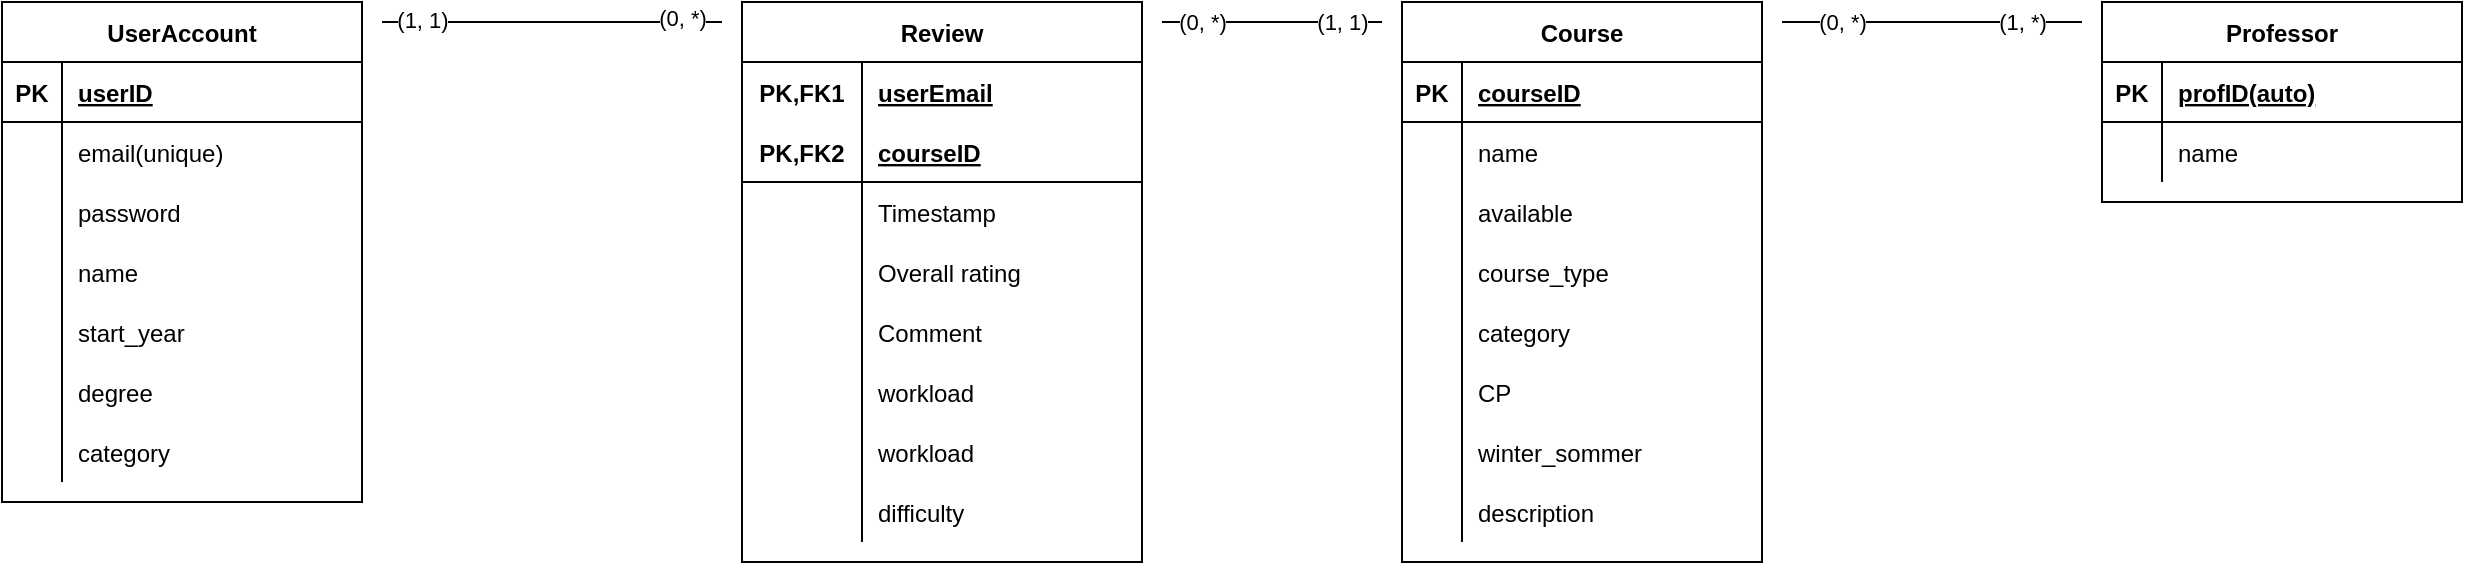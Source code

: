 <mxfile version="13.7.9" type="device"><diagram id="c5sWWQLXmbytfApVnVWo" name="Page-1"><mxGraphModel dx="1024" dy="599" grid="1" gridSize="10" guides="1" tooltips="1" connect="1" arrows="1" fold="1" page="1" pageScale="1" pageWidth="827" pageHeight="1169" math="0" shadow="0"><root><mxCell id="0"/><mxCell id="1" parent="0"/><mxCell id="COSJbaJv8XqN8ZDeL6Fu-1" value="UserAccount" style="shape=table;startSize=30;container=1;collapsible=1;childLayout=tableLayout;fixedRows=1;rowLines=0;fontStyle=1;align=center;resizeLast=1;" parent="1" vertex="1"><mxGeometry x="20" y="100" width="180" height="250" as="geometry"/></mxCell><mxCell id="COSJbaJv8XqN8ZDeL6Fu-2" value="" style="shape=partialRectangle;collapsible=0;dropTarget=0;pointerEvents=0;fillColor=none;top=0;left=0;bottom=1;right=0;points=[[0,0.5],[1,0.5]];portConstraint=eastwest;" parent="COSJbaJv8XqN8ZDeL6Fu-1" vertex="1"><mxGeometry y="30" width="180" height="30" as="geometry"/></mxCell><mxCell id="COSJbaJv8XqN8ZDeL6Fu-3" value="PK" style="shape=partialRectangle;connectable=0;fillColor=none;top=0;left=0;bottom=0;right=0;fontStyle=1;overflow=hidden;" parent="COSJbaJv8XqN8ZDeL6Fu-2" vertex="1"><mxGeometry width="30" height="30" as="geometry"/></mxCell><mxCell id="COSJbaJv8XqN8ZDeL6Fu-4" value="userID" style="shape=partialRectangle;connectable=0;fillColor=none;top=0;left=0;bottom=0;right=0;align=left;spacingLeft=6;fontStyle=5;overflow=hidden;" parent="COSJbaJv8XqN8ZDeL6Fu-2" vertex="1"><mxGeometry x="30" width="150" height="30" as="geometry"/></mxCell><mxCell id="CO6iUV0Md3ALq4GfzVg--3" style="shape=partialRectangle;collapsible=0;dropTarget=0;pointerEvents=0;fillColor=none;top=0;left=0;bottom=0;right=0;points=[[0,0.5],[1,0.5]];portConstraint=eastwest;" vertex="1" parent="COSJbaJv8XqN8ZDeL6Fu-1"><mxGeometry y="60" width="180" height="30" as="geometry"/></mxCell><mxCell id="CO6iUV0Md3ALq4GfzVg--4" style="shape=partialRectangle;connectable=0;fillColor=none;top=0;left=0;bottom=0;right=0;editable=1;overflow=hidden;" vertex="1" parent="CO6iUV0Md3ALq4GfzVg--3"><mxGeometry width="30" height="30" as="geometry"/></mxCell><mxCell id="CO6iUV0Md3ALq4GfzVg--5" value="email(unique)" style="shape=partialRectangle;connectable=0;fillColor=none;top=0;left=0;bottom=0;right=0;align=left;spacingLeft=6;overflow=hidden;" vertex="1" parent="CO6iUV0Md3ALq4GfzVg--3"><mxGeometry x="30" width="150" height="30" as="geometry"/></mxCell><mxCell id="COSJbaJv8XqN8ZDeL6Fu-5" value="" style="shape=partialRectangle;collapsible=0;dropTarget=0;pointerEvents=0;fillColor=none;top=0;left=0;bottom=0;right=0;points=[[0,0.5],[1,0.5]];portConstraint=eastwest;" parent="COSJbaJv8XqN8ZDeL6Fu-1" vertex="1"><mxGeometry y="90" width="180" height="30" as="geometry"/></mxCell><mxCell id="COSJbaJv8XqN8ZDeL6Fu-6" value="" style="shape=partialRectangle;connectable=0;fillColor=none;top=0;left=0;bottom=0;right=0;editable=1;overflow=hidden;" parent="COSJbaJv8XqN8ZDeL6Fu-5" vertex="1"><mxGeometry width="30" height="30" as="geometry"/></mxCell><mxCell id="COSJbaJv8XqN8ZDeL6Fu-7" value="password" style="shape=partialRectangle;connectable=0;fillColor=none;top=0;left=0;bottom=0;right=0;align=left;spacingLeft=6;overflow=hidden;" parent="COSJbaJv8XqN8ZDeL6Fu-5" vertex="1"><mxGeometry x="30" width="150" height="30" as="geometry"/></mxCell><mxCell id="COSJbaJv8XqN8ZDeL6Fu-8" value="" style="shape=partialRectangle;collapsible=0;dropTarget=0;pointerEvents=0;fillColor=none;top=0;left=0;bottom=0;right=0;points=[[0,0.5],[1,0.5]];portConstraint=eastwest;" parent="COSJbaJv8XqN8ZDeL6Fu-1" vertex="1"><mxGeometry y="120" width="180" height="30" as="geometry"/></mxCell><mxCell id="COSJbaJv8XqN8ZDeL6Fu-9" value="" style="shape=partialRectangle;connectable=0;fillColor=none;top=0;left=0;bottom=0;right=0;editable=1;overflow=hidden;" parent="COSJbaJv8XqN8ZDeL6Fu-8" vertex="1"><mxGeometry width="30" height="30" as="geometry"/></mxCell><mxCell id="COSJbaJv8XqN8ZDeL6Fu-10" value="name" style="shape=partialRectangle;connectable=0;fillColor=none;top=0;left=0;bottom=0;right=0;align=left;spacingLeft=6;overflow=hidden;" parent="COSJbaJv8XqN8ZDeL6Fu-8" vertex="1"><mxGeometry x="30" width="150" height="30" as="geometry"/></mxCell><mxCell id="COSJbaJv8XqN8ZDeL6Fu-11" value="" style="shape=partialRectangle;collapsible=0;dropTarget=0;pointerEvents=0;fillColor=none;top=0;left=0;bottom=0;right=0;points=[[0,0.5],[1,0.5]];portConstraint=eastwest;" parent="COSJbaJv8XqN8ZDeL6Fu-1" vertex="1"><mxGeometry y="150" width="180" height="30" as="geometry"/></mxCell><mxCell id="COSJbaJv8XqN8ZDeL6Fu-12" value="" style="shape=partialRectangle;connectable=0;fillColor=none;top=0;left=0;bottom=0;right=0;editable=1;overflow=hidden;" parent="COSJbaJv8XqN8ZDeL6Fu-11" vertex="1"><mxGeometry width="30" height="30" as="geometry"/></mxCell><mxCell id="COSJbaJv8XqN8ZDeL6Fu-13" value="start_year" style="shape=partialRectangle;connectable=0;fillColor=none;top=0;left=0;bottom=0;right=0;align=left;spacingLeft=6;overflow=hidden;" parent="COSJbaJv8XqN8ZDeL6Fu-11" vertex="1"><mxGeometry x="30" width="150" height="30" as="geometry"/></mxCell><mxCell id="COSJbaJv8XqN8ZDeL6Fu-20" style="shape=partialRectangle;collapsible=0;dropTarget=0;pointerEvents=0;fillColor=none;top=0;left=0;bottom=0;right=0;points=[[0,0.5],[1,0.5]];portConstraint=eastwest;" parent="COSJbaJv8XqN8ZDeL6Fu-1" vertex="1"><mxGeometry y="180" width="180" height="30" as="geometry"/></mxCell><mxCell id="COSJbaJv8XqN8ZDeL6Fu-21" style="shape=partialRectangle;connectable=0;fillColor=none;top=0;left=0;bottom=0;right=0;editable=1;overflow=hidden;" parent="COSJbaJv8XqN8ZDeL6Fu-20" vertex="1"><mxGeometry width="30" height="30" as="geometry"/></mxCell><mxCell id="COSJbaJv8XqN8ZDeL6Fu-22" value="degree" style="shape=partialRectangle;connectable=0;fillColor=none;top=0;left=0;bottom=0;right=0;align=left;spacingLeft=6;overflow=hidden;" parent="COSJbaJv8XqN8ZDeL6Fu-20" vertex="1"><mxGeometry x="30" width="150" height="30" as="geometry"/></mxCell><mxCell id="COSJbaJv8XqN8ZDeL6Fu-23" style="shape=partialRectangle;collapsible=0;dropTarget=0;pointerEvents=0;fillColor=none;top=0;left=0;bottom=0;right=0;points=[[0,0.5],[1,0.5]];portConstraint=eastwest;" parent="COSJbaJv8XqN8ZDeL6Fu-1" vertex="1"><mxGeometry y="210" width="180" height="30" as="geometry"/></mxCell><mxCell id="COSJbaJv8XqN8ZDeL6Fu-24" value="" style="shape=partialRectangle;connectable=0;fillColor=none;top=0;left=0;bottom=0;right=0;editable=1;overflow=hidden;" parent="COSJbaJv8XqN8ZDeL6Fu-23" vertex="1"><mxGeometry width="30" height="30" as="geometry"/></mxCell><mxCell id="COSJbaJv8XqN8ZDeL6Fu-25" value="category" style="shape=partialRectangle;connectable=0;fillColor=none;top=0;left=0;bottom=0;right=0;align=left;spacingLeft=6;overflow=hidden;" parent="COSJbaJv8XqN8ZDeL6Fu-23" vertex="1"><mxGeometry x="30" width="150" height="30" as="geometry"/></mxCell><mxCell id="CO6iUV0Md3ALq4GfzVg--6" value="" style="endArrow=none;html=1;" edge="1" parent="1"><mxGeometry width="50" height="50" relative="1" as="geometry"><mxPoint x="910" y="110" as="sourcePoint"/><mxPoint x="1060" y="110" as="targetPoint"/></mxGeometry></mxCell><mxCell id="CO6iUV0Md3ALq4GfzVg--7" value="(1, *)" style="edgeLabel;html=1;align=center;verticalAlign=middle;resizable=0;points=[];" vertex="1" connectable="0" parent="CO6iUV0Md3ALq4GfzVg--6"><mxGeometry x="0.811" y="4" relative="1" as="geometry"><mxPoint x="-16" y="4" as="offset"/></mxGeometry></mxCell><mxCell id="CO6iUV0Md3ALq4GfzVg--8" value="(0, *)" style="edgeLabel;html=1;align=center;verticalAlign=middle;resizable=0;points=[];" vertex="1" connectable="0" parent="CO6iUV0Md3ALq4GfzVg--6"><mxGeometry x="-0.813" y="5" relative="1" as="geometry"><mxPoint x="16" y="5" as="offset"/></mxGeometry></mxCell><mxCell id="CO6iUV0Md3ALq4GfzVg--12" value="" style="endArrow=none;html=1;" edge="1" parent="1"><mxGeometry width="50" height="50" relative="1" as="geometry"><mxPoint x="600" y="110" as="sourcePoint"/><mxPoint x="710" y="110" as="targetPoint"/></mxGeometry></mxCell><mxCell id="CO6iUV0Md3ALq4GfzVg--13" value="(1, 1)" style="edgeLabel;html=1;align=center;verticalAlign=middle;resizable=0;points=[];" vertex="1" connectable="0" parent="CO6iUV0Md3ALq4GfzVg--12"><mxGeometry x="0.676" y="2" relative="1" as="geometry"><mxPoint x="-2" y="2" as="offset"/></mxGeometry></mxCell><mxCell id="CO6iUV0Md3ALq4GfzVg--14" value="(0, *)" style="edgeLabel;html=1;align=center;verticalAlign=middle;resizable=0;points=[];" vertex="1" connectable="0" parent="CO6iUV0Md3ALq4GfzVg--12"><mxGeometry x="-0.778" y="-3" relative="1" as="geometry"><mxPoint x="8" y="-3" as="offset"/></mxGeometry></mxCell><mxCell id="CO6iUV0Md3ALq4GfzVg--15" value="" style="endArrow=none;html=1;" edge="1" parent="1"><mxGeometry width="50" height="50" relative="1" as="geometry"><mxPoint x="210" y="110" as="sourcePoint"/><mxPoint x="380" y="110" as="targetPoint"/></mxGeometry></mxCell><mxCell id="CO6iUV0Md3ALq4GfzVg--16" value="(1, 1)" style="edgeLabel;html=1;align=center;verticalAlign=middle;resizable=0;points=[];" vertex="1" connectable="0" parent="CO6iUV0Md3ALq4GfzVg--15"><mxGeometry x="-0.892" y="1" relative="1" as="geometry"><mxPoint x="11" as="offset"/></mxGeometry></mxCell><mxCell id="CO6iUV0Md3ALq4GfzVg--17" value="(0, *)" style="edgeLabel;html=1;align=center;verticalAlign=middle;resizable=0;points=[];" vertex="1" connectable="0" parent="CO6iUV0Md3ALq4GfzVg--15"><mxGeometry x="0.802" y="2" relative="1" as="geometry"><mxPoint x="-3" as="offset"/></mxGeometry></mxCell><mxCell id="COSJbaJv8XqN8ZDeL6Fu-67" value="Review" style="shape=table;startSize=30;container=1;collapsible=1;childLayout=tableLayout;fixedRows=1;rowLines=0;fontStyle=1;align=center;resizeLast=1;" parent="1" vertex="1"><mxGeometry x="390" y="100" width="200" height="280" as="geometry"/></mxCell><mxCell id="COSJbaJv8XqN8ZDeL6Fu-68" value="" style="shape=partialRectangle;collapsible=0;dropTarget=0;pointerEvents=0;fillColor=none;top=0;left=0;bottom=0;right=0;points=[[0,0.5],[1,0.5]];portConstraint=eastwest;" parent="COSJbaJv8XqN8ZDeL6Fu-67" vertex="1"><mxGeometry y="30" width="200" height="30" as="geometry"/></mxCell><mxCell id="COSJbaJv8XqN8ZDeL6Fu-69" value="PK,FK1" style="shape=partialRectangle;connectable=0;fillColor=none;top=0;left=0;bottom=0;right=0;fontStyle=1;overflow=hidden;" parent="COSJbaJv8XqN8ZDeL6Fu-68" vertex="1"><mxGeometry width="60" height="30" as="geometry"/></mxCell><mxCell id="COSJbaJv8XqN8ZDeL6Fu-70" value="userEmail" style="shape=partialRectangle;connectable=0;fillColor=none;top=0;left=0;bottom=0;right=0;align=left;spacingLeft=6;fontStyle=5;overflow=hidden;" parent="COSJbaJv8XqN8ZDeL6Fu-68" vertex="1"><mxGeometry x="60" width="140" height="30" as="geometry"/></mxCell><mxCell id="COSJbaJv8XqN8ZDeL6Fu-71" value="" style="shape=partialRectangle;collapsible=0;dropTarget=0;pointerEvents=0;fillColor=none;top=0;left=0;bottom=1;right=0;points=[[0,0.5],[1,0.5]];portConstraint=eastwest;" parent="COSJbaJv8XqN8ZDeL6Fu-67" vertex="1"><mxGeometry y="60" width="200" height="30" as="geometry"/></mxCell><mxCell id="COSJbaJv8XqN8ZDeL6Fu-72" value="PK,FK2" style="shape=partialRectangle;connectable=0;fillColor=none;top=0;left=0;bottom=0;right=0;fontStyle=1;overflow=hidden;" parent="COSJbaJv8XqN8ZDeL6Fu-71" vertex="1"><mxGeometry width="60" height="30" as="geometry"/></mxCell><mxCell id="COSJbaJv8XqN8ZDeL6Fu-73" value="courseID" style="shape=partialRectangle;connectable=0;fillColor=none;top=0;left=0;bottom=0;right=0;align=left;spacingLeft=6;fontStyle=5;overflow=hidden;" parent="COSJbaJv8XqN8ZDeL6Fu-71" vertex="1"><mxGeometry x="60" width="140" height="30" as="geometry"/></mxCell><mxCell id="4_7l9rbQT4MLjAGLlOyu-4" style="shape=partialRectangle;collapsible=0;dropTarget=0;pointerEvents=0;fillColor=none;top=0;left=0;bottom=0;right=0;points=[[0,0.5],[1,0.5]];portConstraint=eastwest;" parent="COSJbaJv8XqN8ZDeL6Fu-67" vertex="1"><mxGeometry y="90" width="200" height="30" as="geometry"/></mxCell><mxCell id="4_7l9rbQT4MLjAGLlOyu-5" style="shape=partialRectangle;connectable=0;fillColor=none;top=0;left=0;bottom=0;right=0;editable=1;overflow=hidden;" parent="4_7l9rbQT4MLjAGLlOyu-4" vertex="1"><mxGeometry width="60" height="30" as="geometry"/></mxCell><mxCell id="4_7l9rbQT4MLjAGLlOyu-6" value="Timestamp" style="shape=partialRectangle;connectable=0;fillColor=none;top=0;left=0;bottom=0;right=0;align=left;spacingLeft=6;overflow=hidden;" parent="4_7l9rbQT4MLjAGLlOyu-4" vertex="1"><mxGeometry x="60" width="140" height="30" as="geometry"/></mxCell><mxCell id="COSJbaJv8XqN8ZDeL6Fu-74" value="" style="shape=partialRectangle;collapsible=0;dropTarget=0;pointerEvents=0;fillColor=none;top=0;left=0;bottom=0;right=0;points=[[0,0.5],[1,0.5]];portConstraint=eastwest;" parent="COSJbaJv8XqN8ZDeL6Fu-67" vertex="1"><mxGeometry y="120" width="200" height="30" as="geometry"/></mxCell><mxCell id="COSJbaJv8XqN8ZDeL6Fu-75" value="" style="shape=partialRectangle;connectable=0;fillColor=none;top=0;left=0;bottom=0;right=0;editable=1;overflow=hidden;" parent="COSJbaJv8XqN8ZDeL6Fu-74" vertex="1"><mxGeometry width="60" height="30" as="geometry"/></mxCell><mxCell id="COSJbaJv8XqN8ZDeL6Fu-76" value="Overall rating" style="shape=partialRectangle;connectable=0;fillColor=none;top=0;left=0;bottom=0;right=0;align=left;spacingLeft=6;overflow=hidden;" parent="COSJbaJv8XqN8ZDeL6Fu-74" vertex="1"><mxGeometry x="60" width="140" height="30" as="geometry"/></mxCell><mxCell id="COSJbaJv8XqN8ZDeL6Fu-77" value="" style="shape=partialRectangle;collapsible=0;dropTarget=0;pointerEvents=0;fillColor=none;top=0;left=0;bottom=0;right=0;points=[[0,0.5],[1,0.5]];portConstraint=eastwest;" parent="COSJbaJv8XqN8ZDeL6Fu-67" vertex="1"><mxGeometry y="150" width="200" height="30" as="geometry"/></mxCell><mxCell id="COSJbaJv8XqN8ZDeL6Fu-78" value="" style="shape=partialRectangle;connectable=0;fillColor=none;top=0;left=0;bottom=0;right=0;editable=1;overflow=hidden;" parent="COSJbaJv8XqN8ZDeL6Fu-77" vertex="1"><mxGeometry width="60" height="30" as="geometry"/></mxCell><mxCell id="COSJbaJv8XqN8ZDeL6Fu-79" value="Comment" style="shape=partialRectangle;connectable=0;fillColor=none;top=0;left=0;bottom=0;right=0;align=left;spacingLeft=6;overflow=hidden;" parent="COSJbaJv8XqN8ZDeL6Fu-77" vertex="1"><mxGeometry x="60" width="140" height="30" as="geometry"/></mxCell><mxCell id="S4m_LVroUnzuTkJydnxR-10" style="shape=partialRectangle;collapsible=0;dropTarget=0;pointerEvents=0;fillColor=none;top=0;left=0;bottom=0;right=0;points=[[0,0.5],[1,0.5]];portConstraint=eastwest;" parent="COSJbaJv8XqN8ZDeL6Fu-67" vertex="1"><mxGeometry y="180" width="200" height="30" as="geometry"/></mxCell><mxCell id="S4m_LVroUnzuTkJydnxR-11" style="shape=partialRectangle;connectable=0;fillColor=none;top=0;left=0;bottom=0;right=0;editable=1;overflow=hidden;" parent="S4m_LVroUnzuTkJydnxR-10" vertex="1"><mxGeometry width="60" height="30" as="geometry"/></mxCell><mxCell id="S4m_LVroUnzuTkJydnxR-12" value="workload" style="shape=partialRectangle;connectable=0;fillColor=none;top=0;left=0;bottom=0;right=0;align=left;spacingLeft=6;overflow=hidden;" parent="S4m_LVroUnzuTkJydnxR-10" vertex="1"><mxGeometry x="60" width="140" height="30" as="geometry"/></mxCell><mxCell id="CO6iUV0Md3ALq4GfzVg--9" style="shape=partialRectangle;collapsible=0;dropTarget=0;pointerEvents=0;fillColor=none;top=0;left=0;bottom=0;right=0;points=[[0,0.5],[1,0.5]];portConstraint=eastwest;" vertex="1" parent="COSJbaJv8XqN8ZDeL6Fu-67"><mxGeometry y="210" width="200" height="30" as="geometry"/></mxCell><mxCell id="CO6iUV0Md3ALq4GfzVg--10" style="shape=partialRectangle;connectable=0;fillColor=none;top=0;left=0;bottom=0;right=0;editable=1;overflow=hidden;" vertex="1" parent="CO6iUV0Md3ALq4GfzVg--9"><mxGeometry width="60" height="30" as="geometry"/></mxCell><mxCell id="CO6iUV0Md3ALq4GfzVg--11" value="workload" style="shape=partialRectangle;connectable=0;fillColor=none;top=0;left=0;bottom=0;right=0;align=left;spacingLeft=6;overflow=hidden;" vertex="1" parent="CO6iUV0Md3ALq4GfzVg--9"><mxGeometry x="60" width="140" height="30" as="geometry"/></mxCell><mxCell id="S4m_LVroUnzuTkJydnxR-7" style="shape=partialRectangle;collapsible=0;dropTarget=0;pointerEvents=0;fillColor=none;top=0;left=0;bottom=0;right=0;points=[[0,0.5],[1,0.5]];portConstraint=eastwest;" parent="COSJbaJv8XqN8ZDeL6Fu-67" vertex="1"><mxGeometry y="240" width="200" height="30" as="geometry"/></mxCell><mxCell id="S4m_LVroUnzuTkJydnxR-8" style="shape=partialRectangle;connectable=0;fillColor=none;top=0;left=0;bottom=0;right=0;editable=1;overflow=hidden;" parent="S4m_LVroUnzuTkJydnxR-7" vertex="1"><mxGeometry width="60" height="30" as="geometry"/></mxCell><mxCell id="S4m_LVroUnzuTkJydnxR-9" value="difficulty" style="shape=partialRectangle;connectable=0;fillColor=none;top=0;left=0;bottom=0;right=0;align=left;spacingLeft=6;overflow=hidden;" parent="S4m_LVroUnzuTkJydnxR-7" vertex="1"><mxGeometry x="60" width="140" height="30" as="geometry"/></mxCell><mxCell id="COSJbaJv8XqN8ZDeL6Fu-26" value="Course" style="shape=table;startSize=30;container=1;collapsible=1;childLayout=tableLayout;fixedRows=1;rowLines=0;fontStyle=1;align=center;resizeLast=1;" parent="1" vertex="1"><mxGeometry x="720" y="100" width="180" height="280" as="geometry"/></mxCell><mxCell id="COSJbaJv8XqN8ZDeL6Fu-27" value="" style="shape=partialRectangle;collapsible=0;dropTarget=0;pointerEvents=0;fillColor=none;top=0;left=0;bottom=1;right=0;points=[[0,0.5],[1,0.5]];portConstraint=eastwest;" parent="COSJbaJv8XqN8ZDeL6Fu-26" vertex="1"><mxGeometry y="30" width="180" height="30" as="geometry"/></mxCell><mxCell id="COSJbaJv8XqN8ZDeL6Fu-28" value="PK" style="shape=partialRectangle;connectable=0;fillColor=none;top=0;left=0;bottom=0;right=0;fontStyle=1;overflow=hidden;" parent="COSJbaJv8XqN8ZDeL6Fu-27" vertex="1"><mxGeometry width="30" height="30" as="geometry"/></mxCell><mxCell id="COSJbaJv8XqN8ZDeL6Fu-29" value="courseID" style="shape=partialRectangle;connectable=0;fillColor=none;top=0;left=0;bottom=0;right=0;align=left;spacingLeft=6;fontStyle=5;overflow=hidden;" parent="COSJbaJv8XqN8ZDeL6Fu-27" vertex="1"><mxGeometry x="30" width="150" height="30" as="geometry"/></mxCell><mxCell id="COSJbaJv8XqN8ZDeL6Fu-30" value="" style="shape=partialRectangle;collapsible=0;dropTarget=0;pointerEvents=0;fillColor=none;top=0;left=0;bottom=0;right=0;points=[[0,0.5],[1,0.5]];portConstraint=eastwest;" parent="COSJbaJv8XqN8ZDeL6Fu-26" vertex="1"><mxGeometry y="60" width="180" height="30" as="geometry"/></mxCell><mxCell id="COSJbaJv8XqN8ZDeL6Fu-31" value="" style="shape=partialRectangle;connectable=0;fillColor=none;top=0;left=0;bottom=0;right=0;editable=1;overflow=hidden;" parent="COSJbaJv8XqN8ZDeL6Fu-30" vertex="1"><mxGeometry width="30" height="30" as="geometry"/></mxCell><mxCell id="COSJbaJv8XqN8ZDeL6Fu-32" value="name" style="shape=partialRectangle;connectable=0;fillColor=none;top=0;left=0;bottom=0;right=0;align=left;spacingLeft=6;overflow=hidden;" parent="COSJbaJv8XqN8ZDeL6Fu-30" vertex="1"><mxGeometry x="30" width="150" height="30" as="geometry"/></mxCell><mxCell id="COSJbaJv8XqN8ZDeL6Fu-33" value="" style="shape=partialRectangle;collapsible=0;dropTarget=0;pointerEvents=0;fillColor=none;top=0;left=0;bottom=0;right=0;points=[[0,0.5],[1,0.5]];portConstraint=eastwest;" parent="COSJbaJv8XqN8ZDeL6Fu-26" vertex="1"><mxGeometry y="90" width="180" height="30" as="geometry"/></mxCell><mxCell id="COSJbaJv8XqN8ZDeL6Fu-34" value="" style="shape=partialRectangle;connectable=0;fillColor=none;top=0;left=0;bottom=0;right=0;editable=1;overflow=hidden;" parent="COSJbaJv8XqN8ZDeL6Fu-33" vertex="1"><mxGeometry width="30" height="30" as="geometry"/></mxCell><mxCell id="COSJbaJv8XqN8ZDeL6Fu-35" value="available" style="shape=partialRectangle;connectable=0;fillColor=none;top=0;left=0;bottom=0;right=0;align=left;spacingLeft=6;overflow=hidden;" parent="COSJbaJv8XqN8ZDeL6Fu-33" vertex="1"><mxGeometry x="30" width="150" height="30" as="geometry"/></mxCell><mxCell id="COSJbaJv8XqN8ZDeL6Fu-36" value="" style="shape=partialRectangle;collapsible=0;dropTarget=0;pointerEvents=0;fillColor=none;top=0;left=0;bottom=0;right=0;points=[[0,0.5],[1,0.5]];portConstraint=eastwest;" parent="COSJbaJv8XqN8ZDeL6Fu-26" vertex="1"><mxGeometry y="120" width="180" height="30" as="geometry"/></mxCell><mxCell id="COSJbaJv8XqN8ZDeL6Fu-37" value="" style="shape=partialRectangle;connectable=0;fillColor=none;top=0;left=0;bottom=0;right=0;editable=1;overflow=hidden;" parent="COSJbaJv8XqN8ZDeL6Fu-36" vertex="1"><mxGeometry width="30" height="30" as="geometry"/></mxCell><mxCell id="COSJbaJv8XqN8ZDeL6Fu-38" value="course_type" style="shape=partialRectangle;connectable=0;fillColor=none;top=0;left=0;bottom=0;right=0;align=left;spacingLeft=6;overflow=hidden;" parent="COSJbaJv8XqN8ZDeL6Fu-36" vertex="1"><mxGeometry x="30" width="150" height="30" as="geometry"/></mxCell><mxCell id="COSJbaJv8XqN8ZDeL6Fu-42" style="shape=partialRectangle;collapsible=0;dropTarget=0;pointerEvents=0;fillColor=none;top=0;left=0;bottom=0;right=0;points=[[0,0.5],[1,0.5]];portConstraint=eastwest;" parent="COSJbaJv8XqN8ZDeL6Fu-26" vertex="1"><mxGeometry y="150" width="180" height="30" as="geometry"/></mxCell><mxCell id="COSJbaJv8XqN8ZDeL6Fu-43" value="" style="shape=partialRectangle;connectable=0;fillColor=none;top=0;left=0;bottom=0;right=0;editable=1;overflow=hidden;" parent="COSJbaJv8XqN8ZDeL6Fu-42" vertex="1"><mxGeometry width="30" height="30" as="geometry"/></mxCell><mxCell id="COSJbaJv8XqN8ZDeL6Fu-44" value="category" style="shape=partialRectangle;connectable=0;fillColor=none;top=0;left=0;bottom=0;right=0;align=left;spacingLeft=6;overflow=hidden;" parent="COSJbaJv8XqN8ZDeL6Fu-42" vertex="1"><mxGeometry x="30" width="150" height="30" as="geometry"/></mxCell><mxCell id="COSJbaJv8XqN8ZDeL6Fu-45" style="shape=partialRectangle;collapsible=0;dropTarget=0;pointerEvents=0;fillColor=none;top=0;left=0;bottom=0;right=0;points=[[0,0.5],[1,0.5]];portConstraint=eastwest;" parent="COSJbaJv8XqN8ZDeL6Fu-26" vertex="1"><mxGeometry y="180" width="180" height="30" as="geometry"/></mxCell><mxCell id="COSJbaJv8XqN8ZDeL6Fu-46" style="shape=partialRectangle;connectable=0;fillColor=none;top=0;left=0;bottom=0;right=0;editable=1;overflow=hidden;" parent="COSJbaJv8XqN8ZDeL6Fu-45" vertex="1"><mxGeometry width="30" height="30" as="geometry"/></mxCell><mxCell id="COSJbaJv8XqN8ZDeL6Fu-47" value="CP" style="shape=partialRectangle;connectable=0;fillColor=none;top=0;left=0;bottom=0;right=0;align=left;spacingLeft=6;overflow=hidden;" parent="COSJbaJv8XqN8ZDeL6Fu-45" vertex="1"><mxGeometry x="30" width="150" height="30" as="geometry"/></mxCell><mxCell id="lpP0g2ZLEbDxSvT4YpyS-1" style="shape=partialRectangle;collapsible=0;dropTarget=0;pointerEvents=0;fillColor=none;top=0;left=0;bottom=0;right=0;points=[[0,0.5],[1,0.5]];portConstraint=eastwest;" parent="COSJbaJv8XqN8ZDeL6Fu-26" vertex="1"><mxGeometry y="210" width="180" height="30" as="geometry"/></mxCell><mxCell id="lpP0g2ZLEbDxSvT4YpyS-2" style="shape=partialRectangle;connectable=0;fillColor=none;top=0;left=0;bottom=0;right=0;editable=1;overflow=hidden;" parent="lpP0g2ZLEbDxSvT4YpyS-1" vertex="1"><mxGeometry width="30" height="30" as="geometry"/></mxCell><mxCell id="lpP0g2ZLEbDxSvT4YpyS-3" value="winter_sommer" style="shape=partialRectangle;connectable=0;fillColor=none;top=0;left=0;bottom=0;right=0;align=left;spacingLeft=6;overflow=hidden;" parent="lpP0g2ZLEbDxSvT4YpyS-1" vertex="1"><mxGeometry x="30" width="150" height="30" as="geometry"/></mxCell><mxCell id="COSJbaJv8XqN8ZDeL6Fu-51" style="shape=partialRectangle;collapsible=0;dropTarget=0;pointerEvents=0;fillColor=none;top=0;left=0;bottom=0;right=0;points=[[0,0.5],[1,0.5]];portConstraint=eastwest;" parent="COSJbaJv8XqN8ZDeL6Fu-26" vertex="1"><mxGeometry y="240" width="180" height="30" as="geometry"/></mxCell><mxCell id="COSJbaJv8XqN8ZDeL6Fu-52" style="shape=partialRectangle;connectable=0;fillColor=none;top=0;left=0;bottom=0;right=0;editable=1;overflow=hidden;" parent="COSJbaJv8XqN8ZDeL6Fu-51" vertex="1"><mxGeometry width="30" height="30" as="geometry"/></mxCell><mxCell id="COSJbaJv8XqN8ZDeL6Fu-53" value="description" style="shape=partialRectangle;connectable=0;fillColor=none;top=0;left=0;bottom=0;right=0;align=left;spacingLeft=6;overflow=hidden;" parent="COSJbaJv8XqN8ZDeL6Fu-51" vertex="1"><mxGeometry x="30" width="150" height="30" as="geometry"/></mxCell><mxCell id="COSJbaJv8XqN8ZDeL6Fu-102" value="Professor" style="shape=table;startSize=30;container=1;collapsible=1;childLayout=tableLayout;fixedRows=1;rowLines=0;fontStyle=1;align=center;resizeLast=1;" parent="1" vertex="1"><mxGeometry x="1070" y="100" width="180" height="100" as="geometry"/></mxCell><mxCell id="COSJbaJv8XqN8ZDeL6Fu-103" value="" style="shape=partialRectangle;collapsible=0;dropTarget=0;pointerEvents=0;fillColor=none;top=0;left=0;bottom=1;right=0;points=[[0,0.5],[1,0.5]];portConstraint=eastwest;" parent="COSJbaJv8XqN8ZDeL6Fu-102" vertex="1"><mxGeometry y="30" width="180" height="30" as="geometry"/></mxCell><mxCell id="COSJbaJv8XqN8ZDeL6Fu-104" value="PK" style="shape=partialRectangle;connectable=0;fillColor=none;top=0;left=0;bottom=0;right=0;fontStyle=1;overflow=hidden;" parent="COSJbaJv8XqN8ZDeL6Fu-103" vertex="1"><mxGeometry width="30" height="30" as="geometry"/></mxCell><mxCell id="COSJbaJv8XqN8ZDeL6Fu-105" value="profID(auto)" style="shape=partialRectangle;connectable=0;fillColor=none;top=0;left=0;bottom=0;right=0;align=left;spacingLeft=6;fontStyle=5;overflow=hidden;" parent="COSJbaJv8XqN8ZDeL6Fu-103" vertex="1"><mxGeometry x="30" width="150" height="30" as="geometry"/></mxCell><mxCell id="COSJbaJv8XqN8ZDeL6Fu-106" value="" style="shape=partialRectangle;collapsible=0;dropTarget=0;pointerEvents=0;fillColor=none;top=0;left=0;bottom=0;right=0;points=[[0,0.5],[1,0.5]];portConstraint=eastwest;" parent="COSJbaJv8XqN8ZDeL6Fu-102" vertex="1"><mxGeometry y="60" width="180" height="30" as="geometry"/></mxCell><mxCell id="COSJbaJv8XqN8ZDeL6Fu-107" value="" style="shape=partialRectangle;connectable=0;fillColor=none;top=0;left=0;bottom=0;right=0;editable=1;overflow=hidden;" parent="COSJbaJv8XqN8ZDeL6Fu-106" vertex="1"><mxGeometry width="30" height="30" as="geometry"/></mxCell><mxCell id="COSJbaJv8XqN8ZDeL6Fu-108" value="name" style="shape=partialRectangle;connectable=0;fillColor=none;top=0;left=0;bottom=0;right=0;align=left;spacingLeft=6;overflow=hidden;" parent="COSJbaJv8XqN8ZDeL6Fu-106" vertex="1"><mxGeometry x="30" width="150" height="30" as="geometry"/></mxCell></root></mxGraphModel></diagram></mxfile>